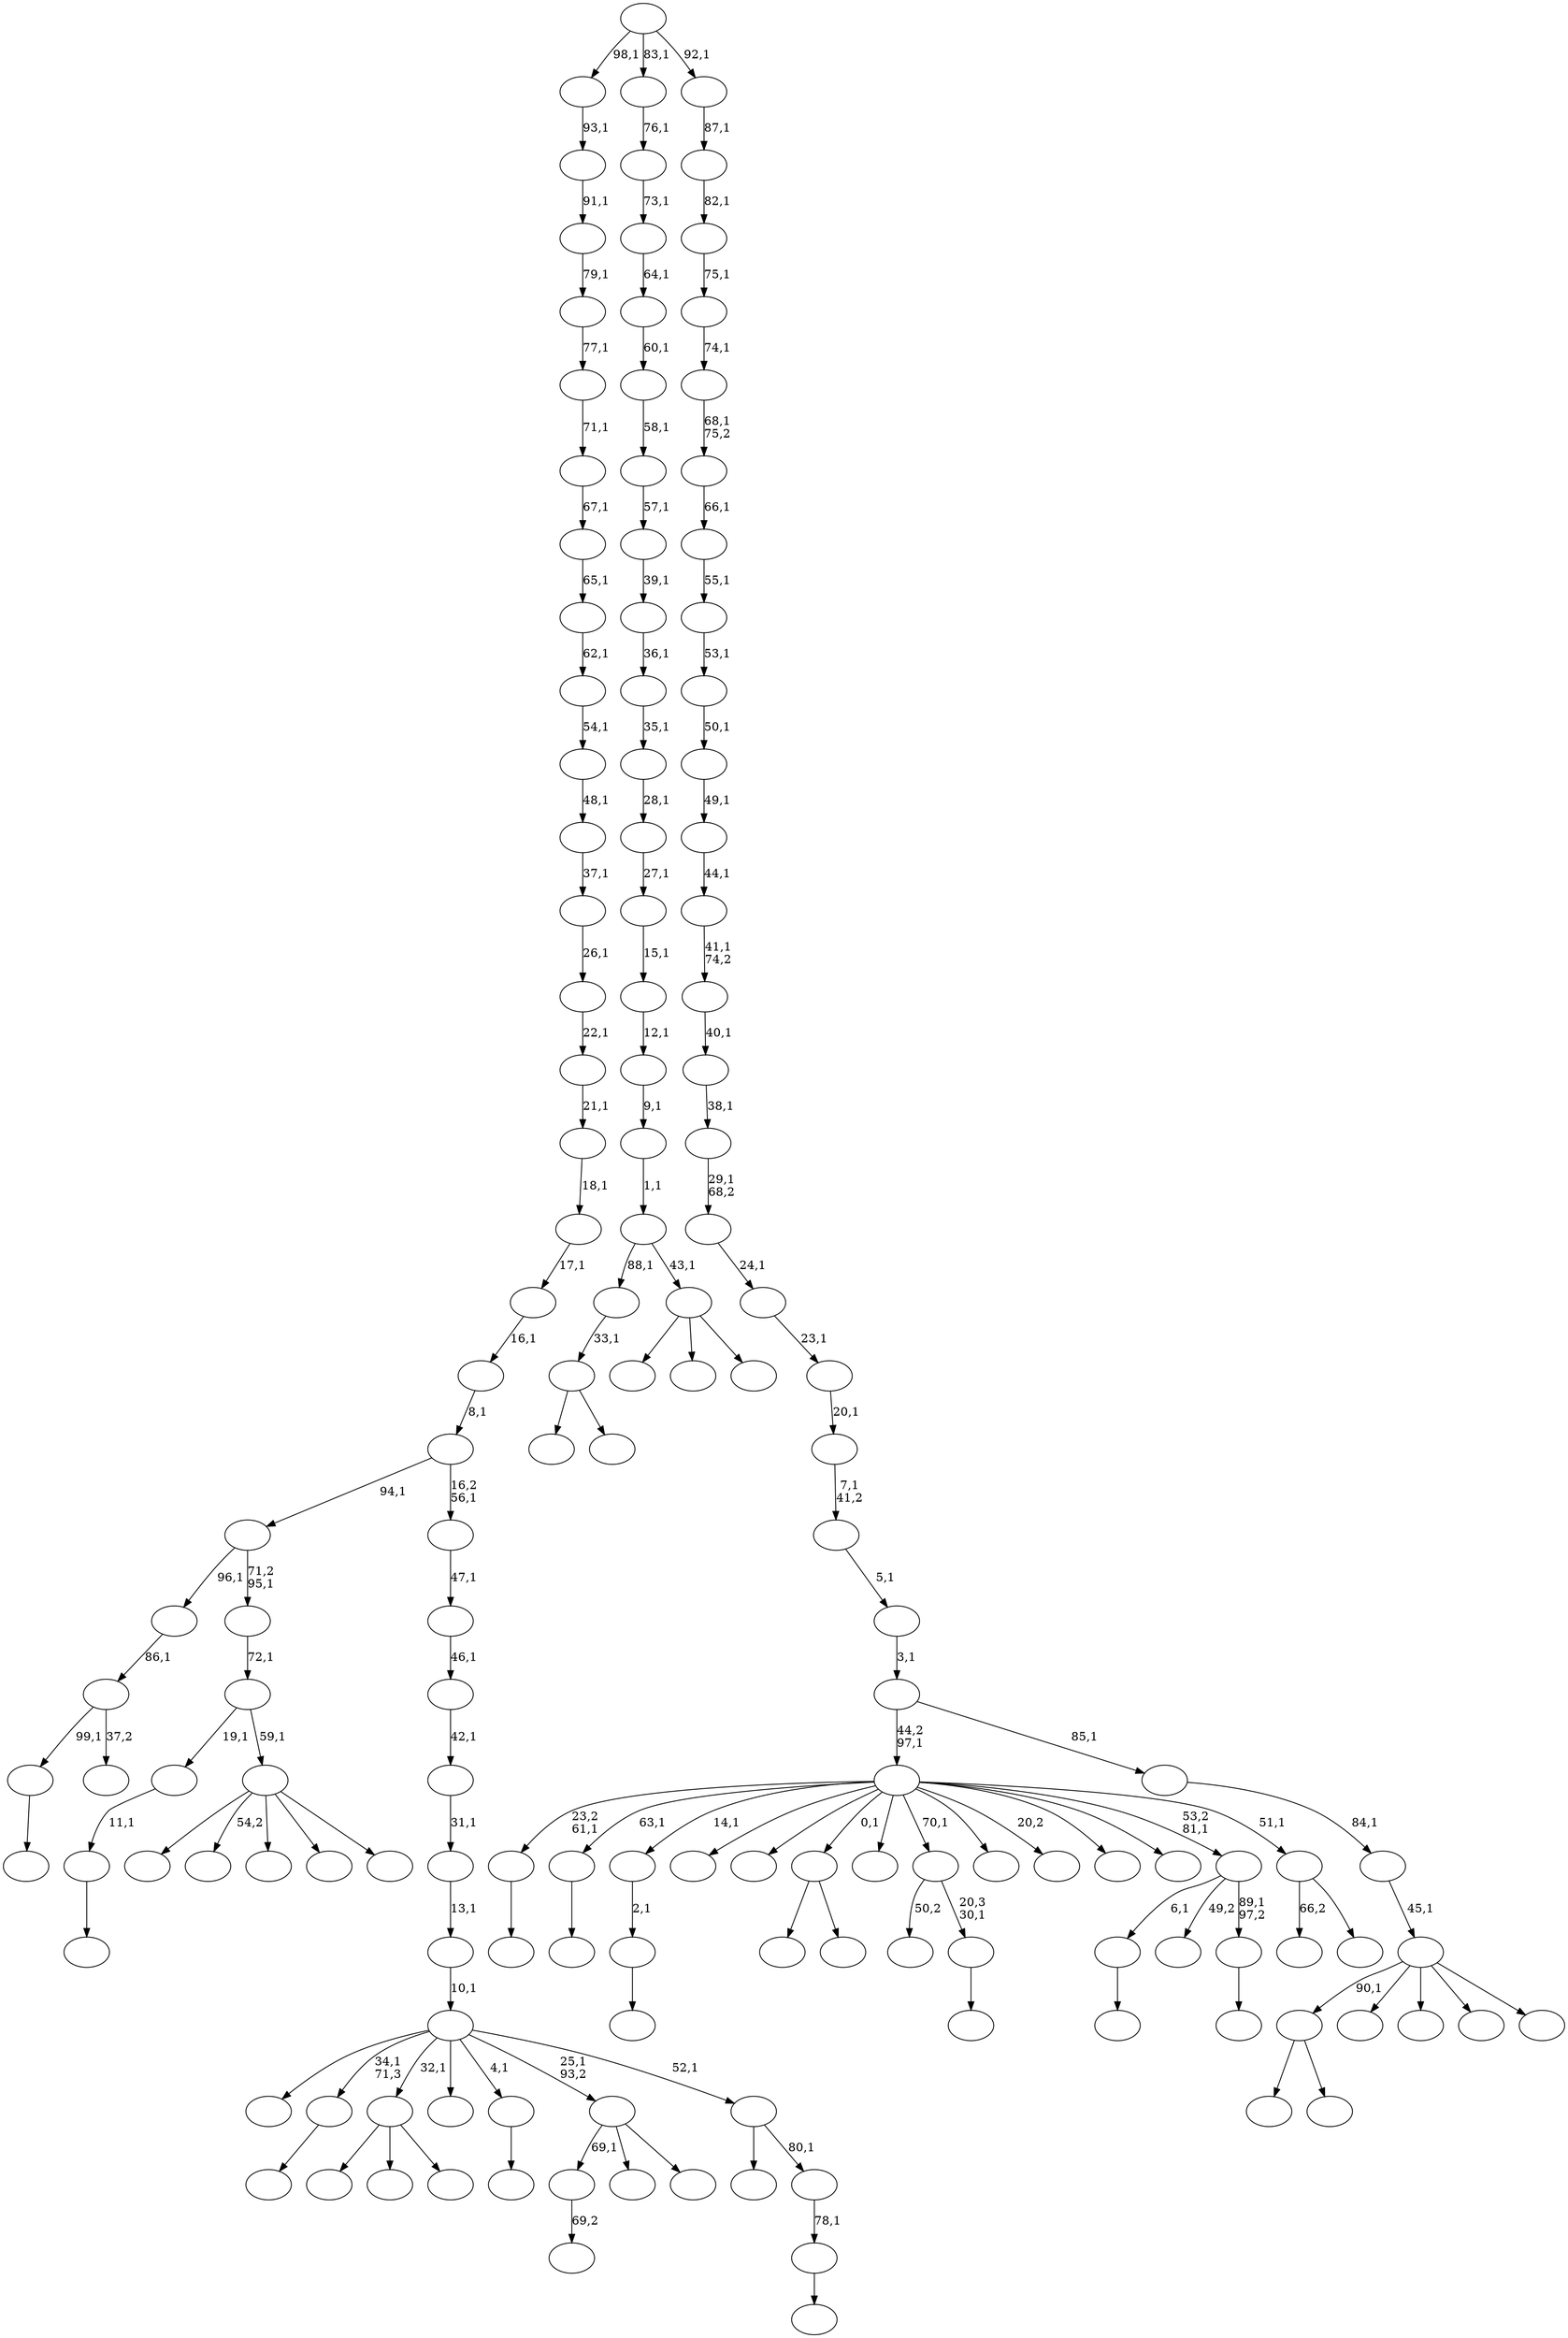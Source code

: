digraph T {
	150 [label=""]
	149 [label=""]
	148 [label=""]
	147 [label=""]
	146 [label=""]
	145 [label=""]
	144 [label=""]
	143 [label=""]
	142 [label=""]
	141 [label=""]
	140 [label=""]
	139 [label=""]
	138 [label=""]
	137 [label=""]
	136 [label=""]
	135 [label=""]
	134 [label=""]
	133 [label=""]
	132 [label=""]
	131 [label=""]
	130 [label=""]
	129 [label=""]
	128 [label=""]
	127 [label=""]
	126 [label=""]
	125 [label=""]
	124 [label=""]
	123 [label=""]
	122 [label=""]
	121 [label=""]
	120 [label=""]
	119 [label=""]
	118 [label=""]
	117 [label=""]
	116 [label=""]
	115 [label=""]
	114 [label=""]
	113 [label=""]
	112 [label=""]
	111 [label=""]
	110 [label=""]
	109 [label=""]
	108 [label=""]
	107 [label=""]
	106 [label=""]
	105 [label=""]
	104 [label=""]
	103 [label=""]
	102 [label=""]
	101 [label=""]
	100 [label=""]
	99 [label=""]
	98 [label=""]
	97 [label=""]
	96 [label=""]
	95 [label=""]
	94 [label=""]
	93 [label=""]
	92 [label=""]
	91 [label=""]
	90 [label=""]
	89 [label=""]
	88 [label=""]
	87 [label=""]
	86 [label=""]
	85 [label=""]
	84 [label=""]
	83 [label=""]
	82 [label=""]
	81 [label=""]
	80 [label=""]
	79 [label=""]
	78 [label=""]
	77 [label=""]
	76 [label=""]
	75 [label=""]
	74 [label=""]
	73 [label=""]
	72 [label=""]
	71 [label=""]
	70 [label=""]
	69 [label=""]
	68 [label=""]
	67 [label=""]
	66 [label=""]
	65 [label=""]
	64 [label=""]
	63 [label=""]
	62 [label=""]
	61 [label=""]
	60 [label=""]
	59 [label=""]
	58 [label=""]
	57 [label=""]
	56 [label=""]
	55 [label=""]
	54 [label=""]
	53 [label=""]
	52 [label=""]
	51 [label=""]
	50 [label=""]
	49 [label=""]
	48 [label=""]
	47 [label=""]
	46 [label=""]
	45 [label=""]
	44 [label=""]
	43 [label=""]
	42 [label=""]
	41 [label=""]
	40 [label=""]
	39 [label=""]
	38 [label=""]
	37 [label=""]
	36 [label=""]
	35 [label=""]
	34 [label=""]
	33 [label=""]
	32 [label=""]
	31 [label=""]
	30 [label=""]
	29 [label=""]
	28 [label=""]
	27 [label=""]
	26 [label=""]
	25 [label=""]
	24 [label=""]
	23 [label=""]
	22 [label=""]
	21 [label=""]
	20 [label=""]
	19 [label=""]
	18 [label=""]
	17 [label=""]
	16 [label=""]
	15 [label=""]
	14 [label=""]
	13 [label=""]
	12 [label=""]
	11 [label=""]
	10 [label=""]
	9 [label=""]
	8 [label=""]
	7 [label=""]
	6 [label=""]
	5 [label=""]
	4 [label=""]
	3 [label=""]
	2 [label=""]
	1 [label=""]
	0 [label=""]
	149 -> 150 [label="69,2"]
	147 -> 148 [label=""]
	143 -> 144 [label=""]
	141 -> 142 [label=""]
	138 -> 139 [label=""]
	137 -> 138 [label="11,1"]
	135 -> 136 [label=""]
	134 -> 135 [label="2,1"]
	127 -> 140 [label=""]
	127 -> 128 [label=""]
	125 -> 126 [label=""]
	120 -> 132 [label=""]
	120 -> 130 [label=""]
	120 -> 121 [label=""]
	115 -> 116 [label=""]
	112 -> 146 [label=""]
	112 -> 113 [label=""]
	109 -> 110 [label=""]
	105 -> 106 [label=""]
	104 -> 129 [label="50,2"]
	104 -> 105 [label="20,3\n30,1"]
	101 -> 149 [label="69,1"]
	101 -> 111 [label=""]
	101 -> 102 [label=""]
	92 -> 115 [label="99,1"]
	92 -> 93 [label="37,2"]
	91 -> 92 [label="86,1"]
	87 -> 145 [label=""]
	87 -> 88 [label=""]
	86 -> 87 [label="33,1"]
	84 -> 131 [label=""]
	84 -> 100 [label="54,2"]
	84 -> 95 [label=""]
	84 -> 89 [label=""]
	84 -> 85 [label=""]
	83 -> 137 [label="19,1"]
	83 -> 84 [label="59,1"]
	82 -> 83 [label="72,1"]
	81 -> 91 [label="96,1"]
	81 -> 82 [label="71,2\n95,1"]
	79 -> 80 [label=""]
	78 -> 141 [label="6,1"]
	78 -> 96 [label="49,2"]
	78 -> 79 [label="89,1\n97,2"]
	76 -> 98 [label="66,2"]
	76 -> 77 [label=""]
	75 -> 147 [label="23,2\n61,1"]
	75 -> 143 [label="63,1"]
	75 -> 134 [label="14,1"]
	75 -> 124 [label=""]
	75 -> 122 [label=""]
	75 -> 112 [label="0,1"]
	75 -> 108 [label=""]
	75 -> 104 [label="70,1"]
	75 -> 103 [label=""]
	75 -> 97 [label="20,2"]
	75 -> 94 [label=""]
	75 -> 90 [label=""]
	75 -> 78 [label="53,2\n81,1"]
	75 -> 76 [label="51,1"]
	73 -> 74 [label=""]
	72 -> 73 [label="78,1"]
	71 -> 99 [label=""]
	71 -> 72 [label="80,1"]
	70 -> 133 [label=""]
	70 -> 125 [label="34,1\n71,3"]
	70 -> 120 [label="32,1"]
	70 -> 118 [label=""]
	70 -> 109 [label="4,1"]
	70 -> 101 [label="25,1\n93,2"]
	70 -> 71 [label="52,1"]
	69 -> 70 [label="10,1"]
	68 -> 69 [label="13,1"]
	67 -> 68 [label="31,1"]
	66 -> 67 [label="42,1"]
	65 -> 66 [label="46,1"]
	64 -> 65 [label="47,1"]
	63 -> 81 [label="94,1"]
	63 -> 64 [label="16,2\n56,1"]
	62 -> 63 [label="8,1"]
	61 -> 62 [label="16,1"]
	60 -> 61 [label="17,1"]
	59 -> 60 [label="18,1"]
	58 -> 59 [label="21,1"]
	57 -> 58 [label="22,1"]
	56 -> 57 [label="26,1"]
	55 -> 56 [label="37,1"]
	54 -> 55 [label="48,1"]
	53 -> 54 [label="54,1"]
	52 -> 53 [label="62,1"]
	51 -> 52 [label="65,1"]
	50 -> 51 [label="67,1"]
	49 -> 50 [label="71,1"]
	48 -> 49 [label="77,1"]
	47 -> 48 [label="79,1"]
	46 -> 47 [label="91,1"]
	45 -> 46 [label="93,1"]
	43 -> 119 [label=""]
	43 -> 107 [label=""]
	43 -> 44 [label=""]
	42 -> 86 [label="88,1"]
	42 -> 43 [label="43,1"]
	41 -> 42 [label="1,1"]
	40 -> 41 [label="9,1"]
	39 -> 40 [label="12,1"]
	38 -> 39 [label="15,1"]
	37 -> 38 [label="27,1"]
	36 -> 37 [label="28,1"]
	35 -> 36 [label="35,1"]
	34 -> 35 [label="36,1"]
	33 -> 34 [label="39,1"]
	32 -> 33 [label="57,1"]
	31 -> 32 [label="58,1"]
	30 -> 31 [label="60,1"]
	29 -> 30 [label="64,1"]
	28 -> 29 [label="73,1"]
	27 -> 28 [label="76,1"]
	25 -> 127 [label="90,1"]
	25 -> 123 [label=""]
	25 -> 117 [label=""]
	25 -> 114 [label=""]
	25 -> 26 [label=""]
	24 -> 25 [label="45,1"]
	23 -> 24 [label="84,1"]
	22 -> 75 [label="44,2\n97,1"]
	22 -> 23 [label="85,1"]
	21 -> 22 [label="3,1"]
	20 -> 21 [label="5,1"]
	19 -> 20 [label="7,1\n41,2"]
	18 -> 19 [label="20,1"]
	17 -> 18 [label="23,1"]
	16 -> 17 [label="24,1"]
	15 -> 16 [label="29,1\n68,2"]
	14 -> 15 [label="38,1"]
	13 -> 14 [label="40,1"]
	12 -> 13 [label="41,1\n74,2"]
	11 -> 12 [label="44,1"]
	10 -> 11 [label="49,1"]
	9 -> 10 [label="50,1"]
	8 -> 9 [label="53,1"]
	7 -> 8 [label="55,1"]
	6 -> 7 [label="66,1"]
	5 -> 6 [label="68,1\n75,2"]
	4 -> 5 [label="74,1"]
	3 -> 4 [label="75,1"]
	2 -> 3 [label="82,1"]
	1 -> 2 [label="87,1"]
	0 -> 45 [label="98,1"]
	0 -> 27 [label="83,1"]
	0 -> 1 [label="92,1"]
}
